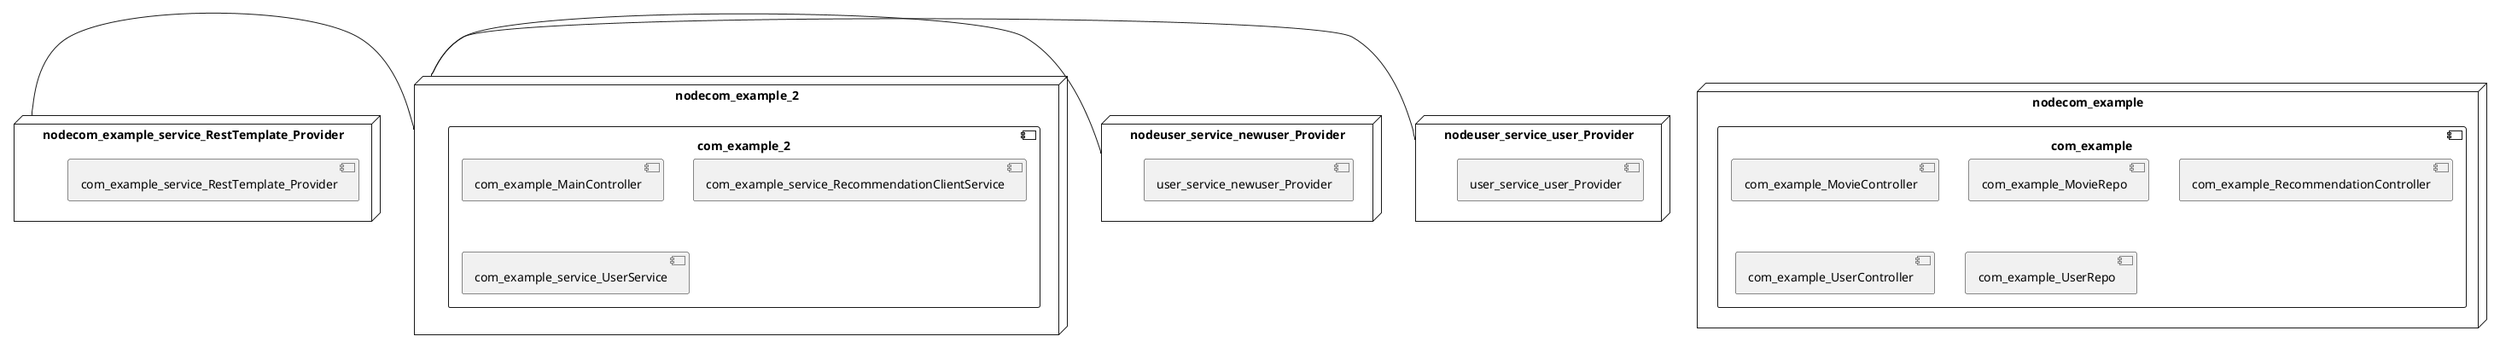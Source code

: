 @startuml
skinparam fixCircleLabelOverlapping true
skinparam componentStyle uml2
node nodecom_example {
component com_example {
[com_example_MovieController] [[mdeket-spring-cloud-movie-recommendation.system#_gDpoNpmLEe-PQ9zsopM0Sg]]
[com_example_MovieRepo] [[mdeket-spring-cloud-movie-recommendation.system#_gDpoNpmLEe-PQ9zsopM0Sg]]
[com_example_RecommendationController] [[mdeket-spring-cloud-movie-recommendation.system#_gDpoNpmLEe-PQ9zsopM0Sg]]
[com_example_UserController] [[mdeket-spring-cloud-movie-recommendation.system#_gDpoNpmLEe-PQ9zsopM0Sg]]
[com_example_UserRepo] [[mdeket-spring-cloud-movie-recommendation.system#_gDpoNpmLEe-PQ9zsopM0Sg]]
}
}
node nodecom_example_2 {
component com_example_2 {
[com_example_MainController] [[mdeket-spring-cloud-movie-recommendation.system#_gDpoNpmLEe-PQ9zsopM0Sg]]
[com_example_service_RecommendationClientService] [[mdeket-spring-cloud-movie-recommendation.system#_gDpoNpmLEe-PQ9zsopM0Sg]]
[com_example_service_UserService] [[mdeket-spring-cloud-movie-recommendation.system#_gDpoNpmLEe-PQ9zsopM0Sg]]
}
}
node nodecom_example_service_RestTemplate_Provider {
[com_example_service_RestTemplate_Provider] [[mdeket-spring-cloud-movie-recommendation.system#_gDpoNpmLEe-PQ9zsopM0Sg]]
}
node nodeuser_service_newuser_Provider {
[user_service_newuser_Provider] [[mdeket-spring-cloud-movie-recommendation.system#_gDpoNpmLEe-PQ9zsopM0Sg]]
}
node nodeuser_service_user_Provider {
[user_service_user_Provider] [[mdeket-spring-cloud-movie-recommendation.system#_gDpoNpmLEe-PQ9zsopM0Sg]]
}
[nodecom_example_service_RestTemplate_Provider] - [nodecom_example_2]
[nodeuser_service_newuser_Provider] - [nodecom_example_2]
[nodeuser_service_user_Provider] - [nodecom_example_2]

@enduml
